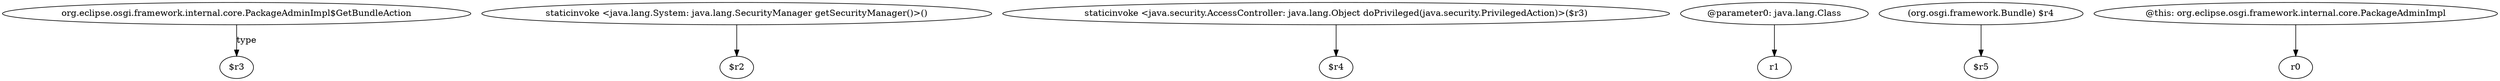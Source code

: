 digraph g {
0[label="org.eclipse.osgi.framework.internal.core.PackageAdminImpl$GetBundleAction"]
1[label="$r3"]
0->1[label="type"]
2[label="staticinvoke <java.lang.System: java.lang.SecurityManager getSecurityManager()>()"]
3[label="$r2"]
2->3[label=""]
4[label="staticinvoke <java.security.AccessController: java.lang.Object doPrivileged(java.security.PrivilegedAction)>($r3)"]
5[label="$r4"]
4->5[label=""]
6[label="@parameter0: java.lang.Class"]
7[label="r1"]
6->7[label=""]
8[label="(org.osgi.framework.Bundle) $r4"]
9[label="$r5"]
8->9[label=""]
10[label="@this: org.eclipse.osgi.framework.internal.core.PackageAdminImpl"]
11[label="r0"]
10->11[label=""]
}